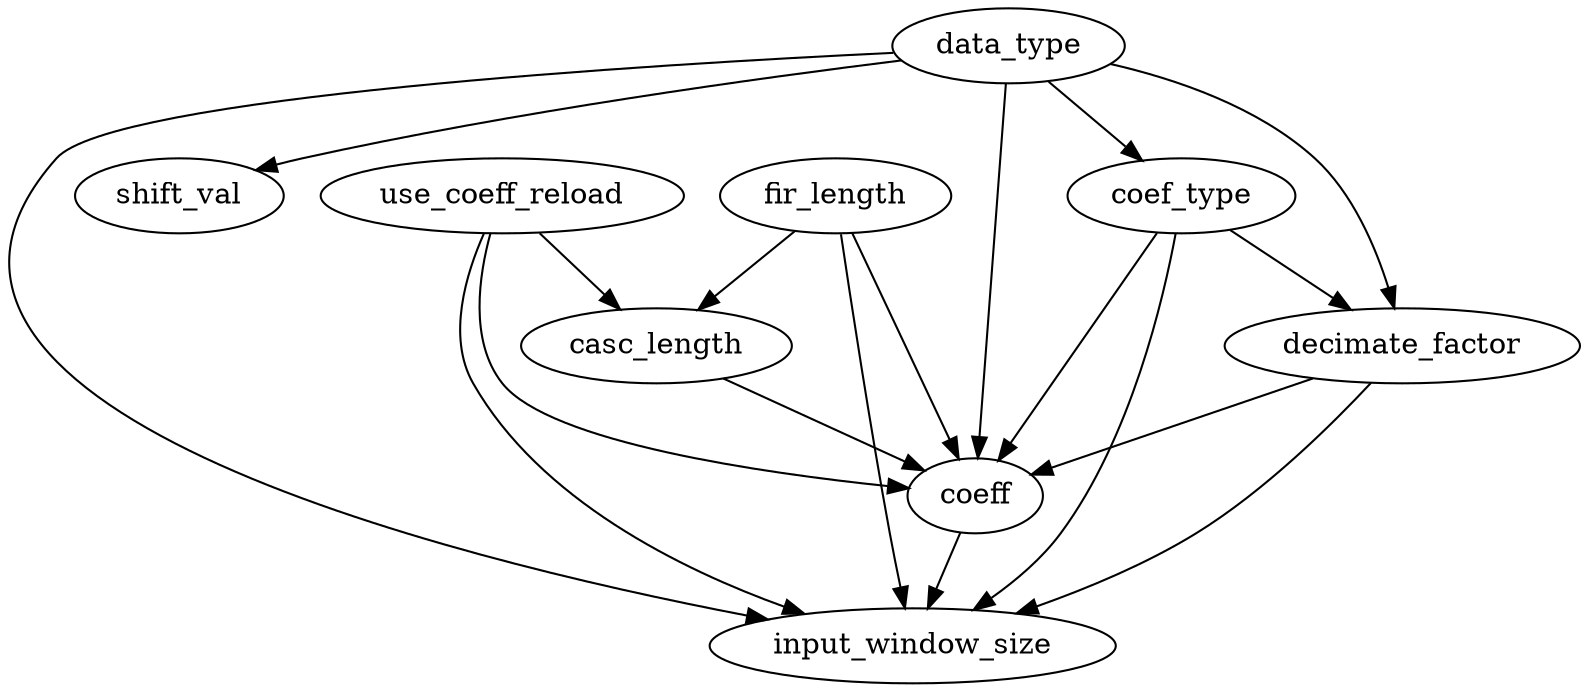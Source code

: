 digraph G {
use_coeff_reload -> casc_length;
fir_length -> casc_length;
data_type -> coef_type;
use_coeff_reload -> coeff;
coef_type -> coeff;
fir_length -> coeff;
data_type -> coeff;
casc_length -> coeff;
decimate_factor -> coeff;
data_type -> decimate_factor;
coef_type -> decimate_factor;
data_type -> input_window_size;
coef_type -> input_window_size;
use_coeff_reload -> input_window_size;
coeff -> input_window_size;
fir_length -> input_window_size;
decimate_factor -> input_window_size;
data_type -> shift_val;
}
